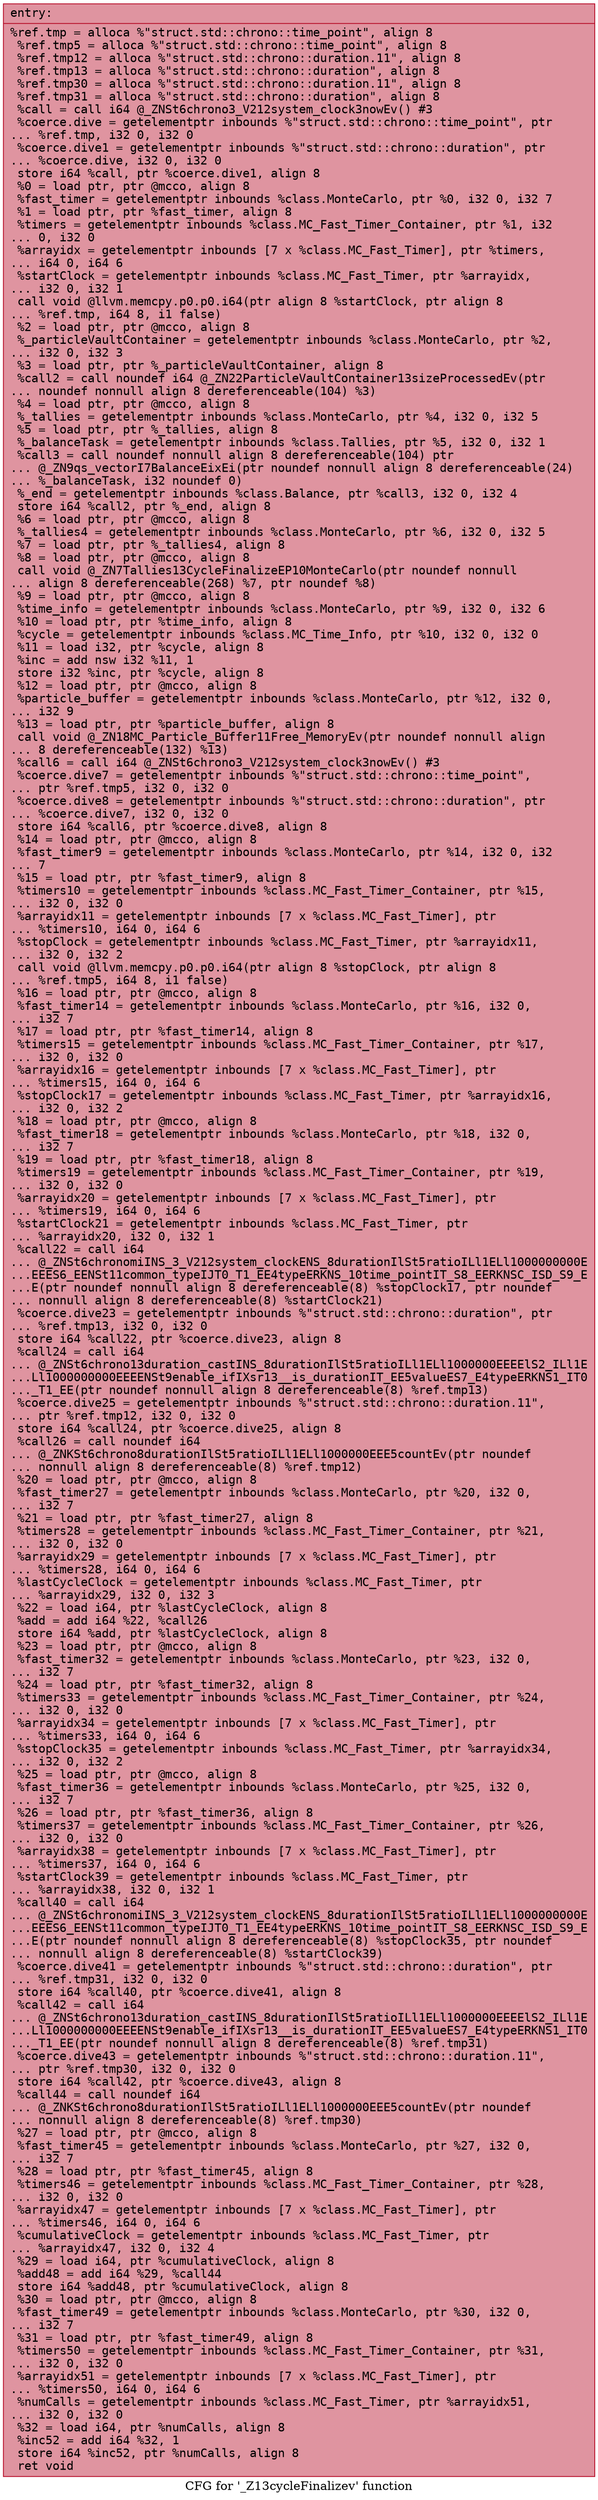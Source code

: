 digraph "CFG for '_Z13cycleFinalizev' function" {
	label="CFG for '_Z13cycleFinalizev' function";

	Node0x5617e7d24930 [shape=record,color="#b70d28ff", style=filled, fillcolor="#b70d2870" fontname="Courier",label="{entry:\l|  %ref.tmp = alloca %\"struct.std::chrono::time_point\", align 8\l  %ref.tmp5 = alloca %\"struct.std::chrono::time_point\", align 8\l  %ref.tmp12 = alloca %\"struct.std::chrono::duration.11\", align 8\l  %ref.tmp13 = alloca %\"struct.std::chrono::duration\", align 8\l  %ref.tmp30 = alloca %\"struct.std::chrono::duration.11\", align 8\l  %ref.tmp31 = alloca %\"struct.std::chrono::duration\", align 8\l  %call = call i64 @_ZNSt6chrono3_V212system_clock3nowEv() #3\l  %coerce.dive = getelementptr inbounds %\"struct.std::chrono::time_point\", ptr\l... %ref.tmp, i32 0, i32 0\l  %coerce.dive1 = getelementptr inbounds %\"struct.std::chrono::duration\", ptr\l... %coerce.dive, i32 0, i32 0\l  store i64 %call, ptr %coerce.dive1, align 8\l  %0 = load ptr, ptr @mcco, align 8\l  %fast_timer = getelementptr inbounds %class.MonteCarlo, ptr %0, i32 0, i32 7\l  %1 = load ptr, ptr %fast_timer, align 8\l  %timers = getelementptr inbounds %class.MC_Fast_Timer_Container, ptr %1, i32\l... 0, i32 0\l  %arrayidx = getelementptr inbounds [7 x %class.MC_Fast_Timer], ptr %timers,\l... i64 0, i64 6\l  %startClock = getelementptr inbounds %class.MC_Fast_Timer, ptr %arrayidx,\l... i32 0, i32 1\l  call void @llvm.memcpy.p0.p0.i64(ptr align 8 %startClock, ptr align 8\l... %ref.tmp, i64 8, i1 false)\l  %2 = load ptr, ptr @mcco, align 8\l  %_particleVaultContainer = getelementptr inbounds %class.MonteCarlo, ptr %2,\l... i32 0, i32 3\l  %3 = load ptr, ptr %_particleVaultContainer, align 8\l  %call2 = call noundef i64 @_ZN22ParticleVaultContainer13sizeProcessedEv(ptr\l... noundef nonnull align 8 dereferenceable(104) %3)\l  %4 = load ptr, ptr @mcco, align 8\l  %_tallies = getelementptr inbounds %class.MonteCarlo, ptr %4, i32 0, i32 5\l  %5 = load ptr, ptr %_tallies, align 8\l  %_balanceTask = getelementptr inbounds %class.Tallies, ptr %5, i32 0, i32 1\l  %call3 = call noundef nonnull align 8 dereferenceable(104) ptr\l... @_ZN9qs_vectorI7BalanceEixEi(ptr noundef nonnull align 8 dereferenceable(24)\l... %_balanceTask, i32 noundef 0)\l  %_end = getelementptr inbounds %class.Balance, ptr %call3, i32 0, i32 4\l  store i64 %call2, ptr %_end, align 8\l  %6 = load ptr, ptr @mcco, align 8\l  %_tallies4 = getelementptr inbounds %class.MonteCarlo, ptr %6, i32 0, i32 5\l  %7 = load ptr, ptr %_tallies4, align 8\l  %8 = load ptr, ptr @mcco, align 8\l  call void @_ZN7Tallies13CycleFinalizeEP10MonteCarlo(ptr noundef nonnull\l... align 8 dereferenceable(268) %7, ptr noundef %8)\l  %9 = load ptr, ptr @mcco, align 8\l  %time_info = getelementptr inbounds %class.MonteCarlo, ptr %9, i32 0, i32 6\l  %10 = load ptr, ptr %time_info, align 8\l  %cycle = getelementptr inbounds %class.MC_Time_Info, ptr %10, i32 0, i32 0\l  %11 = load i32, ptr %cycle, align 8\l  %inc = add nsw i32 %11, 1\l  store i32 %inc, ptr %cycle, align 8\l  %12 = load ptr, ptr @mcco, align 8\l  %particle_buffer = getelementptr inbounds %class.MonteCarlo, ptr %12, i32 0,\l... i32 9\l  %13 = load ptr, ptr %particle_buffer, align 8\l  call void @_ZN18MC_Particle_Buffer11Free_MemoryEv(ptr noundef nonnull align\l... 8 dereferenceable(132) %13)\l  %call6 = call i64 @_ZNSt6chrono3_V212system_clock3nowEv() #3\l  %coerce.dive7 = getelementptr inbounds %\"struct.std::chrono::time_point\",\l... ptr %ref.tmp5, i32 0, i32 0\l  %coerce.dive8 = getelementptr inbounds %\"struct.std::chrono::duration\", ptr\l... %coerce.dive7, i32 0, i32 0\l  store i64 %call6, ptr %coerce.dive8, align 8\l  %14 = load ptr, ptr @mcco, align 8\l  %fast_timer9 = getelementptr inbounds %class.MonteCarlo, ptr %14, i32 0, i32\l... 7\l  %15 = load ptr, ptr %fast_timer9, align 8\l  %timers10 = getelementptr inbounds %class.MC_Fast_Timer_Container, ptr %15,\l... i32 0, i32 0\l  %arrayidx11 = getelementptr inbounds [7 x %class.MC_Fast_Timer], ptr\l... %timers10, i64 0, i64 6\l  %stopClock = getelementptr inbounds %class.MC_Fast_Timer, ptr %arrayidx11,\l... i32 0, i32 2\l  call void @llvm.memcpy.p0.p0.i64(ptr align 8 %stopClock, ptr align 8\l... %ref.tmp5, i64 8, i1 false)\l  %16 = load ptr, ptr @mcco, align 8\l  %fast_timer14 = getelementptr inbounds %class.MonteCarlo, ptr %16, i32 0,\l... i32 7\l  %17 = load ptr, ptr %fast_timer14, align 8\l  %timers15 = getelementptr inbounds %class.MC_Fast_Timer_Container, ptr %17,\l... i32 0, i32 0\l  %arrayidx16 = getelementptr inbounds [7 x %class.MC_Fast_Timer], ptr\l... %timers15, i64 0, i64 6\l  %stopClock17 = getelementptr inbounds %class.MC_Fast_Timer, ptr %arrayidx16,\l... i32 0, i32 2\l  %18 = load ptr, ptr @mcco, align 8\l  %fast_timer18 = getelementptr inbounds %class.MonteCarlo, ptr %18, i32 0,\l... i32 7\l  %19 = load ptr, ptr %fast_timer18, align 8\l  %timers19 = getelementptr inbounds %class.MC_Fast_Timer_Container, ptr %19,\l... i32 0, i32 0\l  %arrayidx20 = getelementptr inbounds [7 x %class.MC_Fast_Timer], ptr\l... %timers19, i64 0, i64 6\l  %startClock21 = getelementptr inbounds %class.MC_Fast_Timer, ptr\l... %arrayidx20, i32 0, i32 1\l  %call22 = call i64\l... @_ZNSt6chronomiINS_3_V212system_clockENS_8durationIlSt5ratioILl1ELl1000000000E\l...EEES6_EENSt11common_typeIJT0_T1_EE4typeERKNS_10time_pointIT_S8_EERKNSC_ISD_S9_E\l...E(ptr noundef nonnull align 8 dereferenceable(8) %stopClock17, ptr noundef\l... nonnull align 8 dereferenceable(8) %startClock21)\l  %coerce.dive23 = getelementptr inbounds %\"struct.std::chrono::duration\", ptr\l... %ref.tmp13, i32 0, i32 0\l  store i64 %call22, ptr %coerce.dive23, align 8\l  %call24 = call i64\l... @_ZNSt6chrono13duration_castINS_8durationIlSt5ratioILl1ELl1000000EEEElS2_ILl1E\l...Ll1000000000EEEENSt9enable_ifIXsr13__is_durationIT_EE5valueES7_E4typeERKNS1_IT0\l..._T1_EE(ptr noundef nonnull align 8 dereferenceable(8) %ref.tmp13)\l  %coerce.dive25 = getelementptr inbounds %\"struct.std::chrono::duration.11\",\l... ptr %ref.tmp12, i32 0, i32 0\l  store i64 %call24, ptr %coerce.dive25, align 8\l  %call26 = call noundef i64\l... @_ZNKSt6chrono8durationIlSt5ratioILl1ELl1000000EEE5countEv(ptr noundef\l... nonnull align 8 dereferenceable(8) %ref.tmp12)\l  %20 = load ptr, ptr @mcco, align 8\l  %fast_timer27 = getelementptr inbounds %class.MonteCarlo, ptr %20, i32 0,\l... i32 7\l  %21 = load ptr, ptr %fast_timer27, align 8\l  %timers28 = getelementptr inbounds %class.MC_Fast_Timer_Container, ptr %21,\l... i32 0, i32 0\l  %arrayidx29 = getelementptr inbounds [7 x %class.MC_Fast_Timer], ptr\l... %timers28, i64 0, i64 6\l  %lastCycleClock = getelementptr inbounds %class.MC_Fast_Timer, ptr\l... %arrayidx29, i32 0, i32 3\l  %22 = load i64, ptr %lastCycleClock, align 8\l  %add = add i64 %22, %call26\l  store i64 %add, ptr %lastCycleClock, align 8\l  %23 = load ptr, ptr @mcco, align 8\l  %fast_timer32 = getelementptr inbounds %class.MonteCarlo, ptr %23, i32 0,\l... i32 7\l  %24 = load ptr, ptr %fast_timer32, align 8\l  %timers33 = getelementptr inbounds %class.MC_Fast_Timer_Container, ptr %24,\l... i32 0, i32 0\l  %arrayidx34 = getelementptr inbounds [7 x %class.MC_Fast_Timer], ptr\l... %timers33, i64 0, i64 6\l  %stopClock35 = getelementptr inbounds %class.MC_Fast_Timer, ptr %arrayidx34,\l... i32 0, i32 2\l  %25 = load ptr, ptr @mcco, align 8\l  %fast_timer36 = getelementptr inbounds %class.MonteCarlo, ptr %25, i32 0,\l... i32 7\l  %26 = load ptr, ptr %fast_timer36, align 8\l  %timers37 = getelementptr inbounds %class.MC_Fast_Timer_Container, ptr %26,\l... i32 0, i32 0\l  %arrayidx38 = getelementptr inbounds [7 x %class.MC_Fast_Timer], ptr\l... %timers37, i64 0, i64 6\l  %startClock39 = getelementptr inbounds %class.MC_Fast_Timer, ptr\l... %arrayidx38, i32 0, i32 1\l  %call40 = call i64\l... @_ZNSt6chronomiINS_3_V212system_clockENS_8durationIlSt5ratioILl1ELl1000000000E\l...EEES6_EENSt11common_typeIJT0_T1_EE4typeERKNS_10time_pointIT_S8_EERKNSC_ISD_S9_E\l...E(ptr noundef nonnull align 8 dereferenceable(8) %stopClock35, ptr noundef\l... nonnull align 8 dereferenceable(8) %startClock39)\l  %coerce.dive41 = getelementptr inbounds %\"struct.std::chrono::duration\", ptr\l... %ref.tmp31, i32 0, i32 0\l  store i64 %call40, ptr %coerce.dive41, align 8\l  %call42 = call i64\l... @_ZNSt6chrono13duration_castINS_8durationIlSt5ratioILl1ELl1000000EEEElS2_ILl1E\l...Ll1000000000EEEENSt9enable_ifIXsr13__is_durationIT_EE5valueES7_E4typeERKNS1_IT0\l..._T1_EE(ptr noundef nonnull align 8 dereferenceable(8) %ref.tmp31)\l  %coerce.dive43 = getelementptr inbounds %\"struct.std::chrono::duration.11\",\l... ptr %ref.tmp30, i32 0, i32 0\l  store i64 %call42, ptr %coerce.dive43, align 8\l  %call44 = call noundef i64\l... @_ZNKSt6chrono8durationIlSt5ratioILl1ELl1000000EEE5countEv(ptr noundef\l... nonnull align 8 dereferenceable(8) %ref.tmp30)\l  %27 = load ptr, ptr @mcco, align 8\l  %fast_timer45 = getelementptr inbounds %class.MonteCarlo, ptr %27, i32 0,\l... i32 7\l  %28 = load ptr, ptr %fast_timer45, align 8\l  %timers46 = getelementptr inbounds %class.MC_Fast_Timer_Container, ptr %28,\l... i32 0, i32 0\l  %arrayidx47 = getelementptr inbounds [7 x %class.MC_Fast_Timer], ptr\l... %timers46, i64 0, i64 6\l  %cumulativeClock = getelementptr inbounds %class.MC_Fast_Timer, ptr\l... %arrayidx47, i32 0, i32 4\l  %29 = load i64, ptr %cumulativeClock, align 8\l  %add48 = add i64 %29, %call44\l  store i64 %add48, ptr %cumulativeClock, align 8\l  %30 = load ptr, ptr @mcco, align 8\l  %fast_timer49 = getelementptr inbounds %class.MonteCarlo, ptr %30, i32 0,\l... i32 7\l  %31 = load ptr, ptr %fast_timer49, align 8\l  %timers50 = getelementptr inbounds %class.MC_Fast_Timer_Container, ptr %31,\l... i32 0, i32 0\l  %arrayidx51 = getelementptr inbounds [7 x %class.MC_Fast_Timer], ptr\l... %timers50, i64 0, i64 6\l  %numCalls = getelementptr inbounds %class.MC_Fast_Timer, ptr %arrayidx51,\l... i32 0, i32 0\l  %32 = load i64, ptr %numCalls, align 8\l  %inc52 = add i64 %32, 1\l  store i64 %inc52, ptr %numCalls, align 8\l  ret void\l}"];
}
